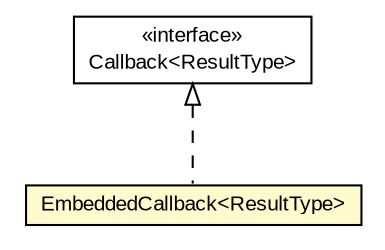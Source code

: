 #!/usr/local/bin/dot
#
# Class diagram 
# Generated by UMLGraph version 5.1 (http://www.umlgraph.org/)
#

digraph G {
	edge [fontname="arial",fontsize=10,labelfontname="arial",labelfontsize=10];
	node [fontname="arial",fontsize=10,shape=plaintext];
	nodesep=0.25;
	ranksep=0.5;
	// io.nextweb.operations.callbacks.EmbeddedCallback<ResultType>
	c2776 [label=<<table title="io.nextweb.operations.callbacks.EmbeddedCallback" border="0" cellborder="1" cellspacing="0" cellpadding="2" port="p" bgcolor="lemonChiffon" href="./EmbeddedCallback.html">
		<tr><td><table border="0" cellspacing="0" cellpadding="1">
<tr><td align="center" balign="center"> EmbeddedCallback&lt;ResultType&gt; </td></tr>
		</table></td></tr>
		</table>>, fontname="arial", fontcolor="black", fontsize=10.0];
	// io.nextweb.operations.callbacks.Callback<ResultType>
	c2779 [label=<<table title="io.nextweb.operations.callbacks.Callback" border="0" cellborder="1" cellspacing="0" cellpadding="2" port="p" href="./Callback.html">
		<tr><td><table border="0" cellspacing="0" cellpadding="1">
<tr><td align="center" balign="center"> &#171;interface&#187; </td></tr>
<tr><td align="center" balign="center"> Callback&lt;ResultType&gt; </td></tr>
		</table></td></tr>
		</table>>, fontname="arial", fontcolor="black", fontsize=10.0];
	//io.nextweb.operations.callbacks.EmbeddedCallback<ResultType> implements io.nextweb.operations.callbacks.Callback<ResultType>
	c2779:p -> c2776:p [dir=back,arrowtail=empty,style=dashed];
}

